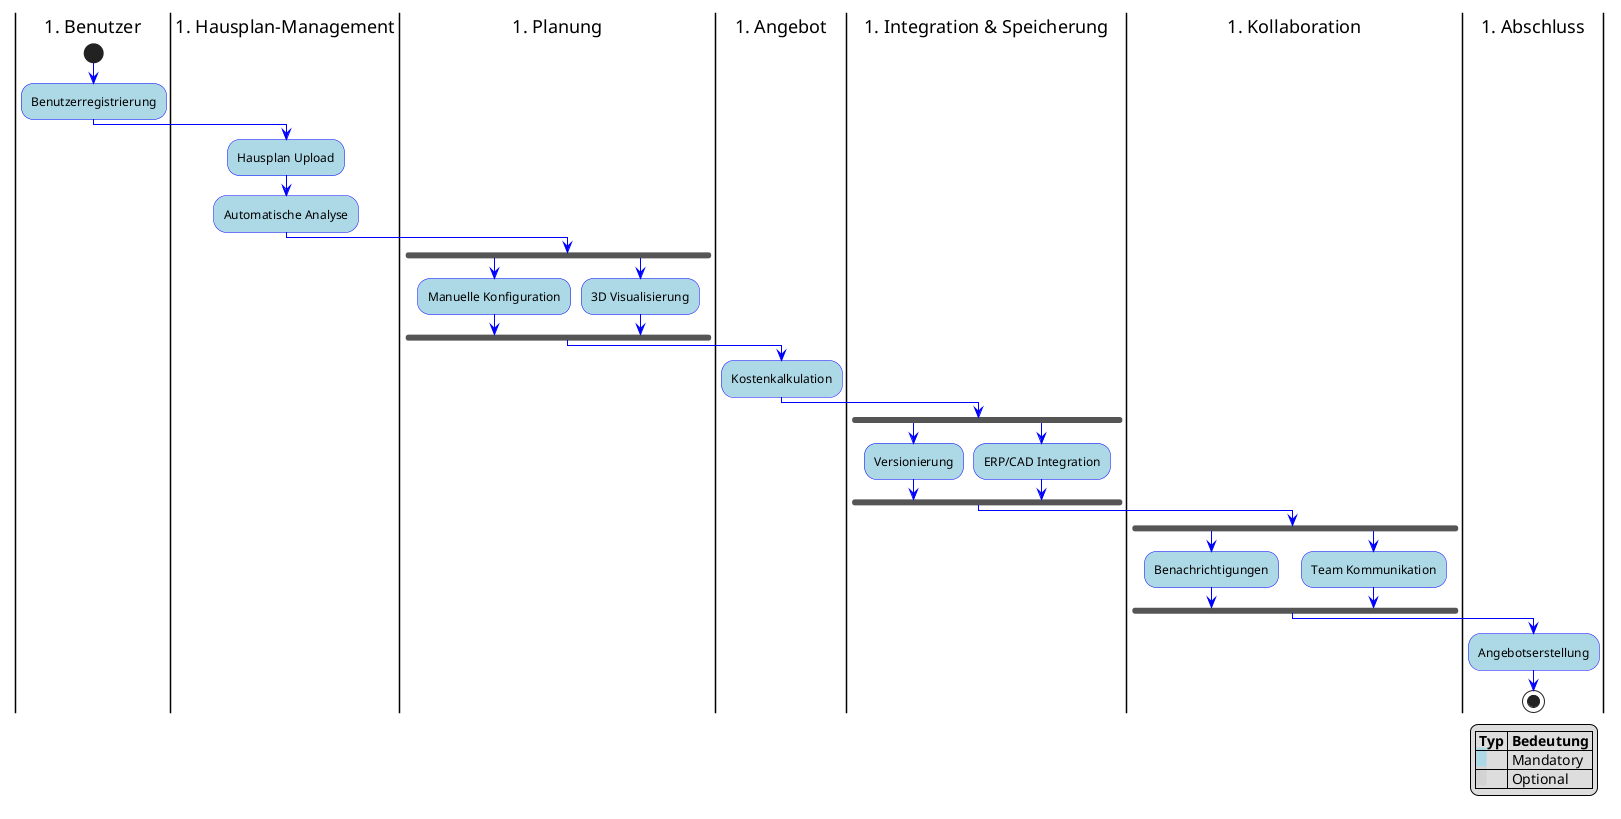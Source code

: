 @startuml
'Style configurations
skinparam ActivityBackgroundColor LightBlue
skinparam ActivityBorderColor Blue
skinparam ArrowColor Blue
skinparam ActivityDiamondBackgroundColor LightGray
skinparam ActivityDiamondBorderColor Gray

|# Benutzer|
start
:Benutzerregistrierung;

|# Hausplan-Management|
:Hausplan Upload;
:Automatische Analyse;

|# Planung|
fork
    :Manuelle Konfiguration;
fork again
    :3D Visualisierung;
end fork

|# Angebot|
:Kostenkalkulation;

|# Integration & Speicherung|
fork
    :Versionierung;
fork again
    :ERP/CAD Integration;
end fork

|# Kollaboration|
fork
    :Benachrichtigungen;
fork again
    :Team Kommunikation;
end fork

|# Abschluss|
:Angebotserstellung;

stop

legend right
  |= Typ |= Bedeutung |
  |<back:LightBlue>   | Mandatory |
  |<back:LightGray>   | Optional |
endlegend
@enduml

